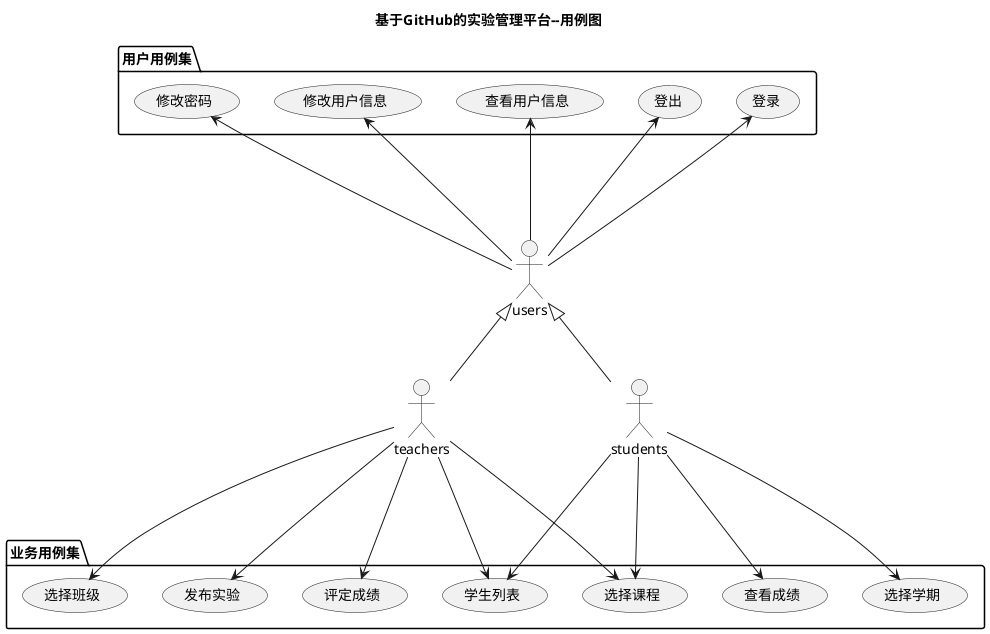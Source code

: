 @startuml
title 基于GitHub的实验管理平台--用例图
actor teachers
actor students
actor users
users <|-- teachers
users <|-- students

package 用户用例集 {
users --up-> (登录)
users --up-> (登出)
users --up-> (查看用户信息)
users --up-> (修改用户信息)
users --up-> (修改密码)
}
package 业务用例集 {
teachers ---> (选择班级)
teachers ---> (选择课程)
teachers ---> (发布实验)
teachers ---> (评定成绩)
teachers ---> (学生列表)
students ---> (学生列表)
students ---> (查看成绩)
students ---> (选择课程)
students ---> (选择学期)
}

@enduml